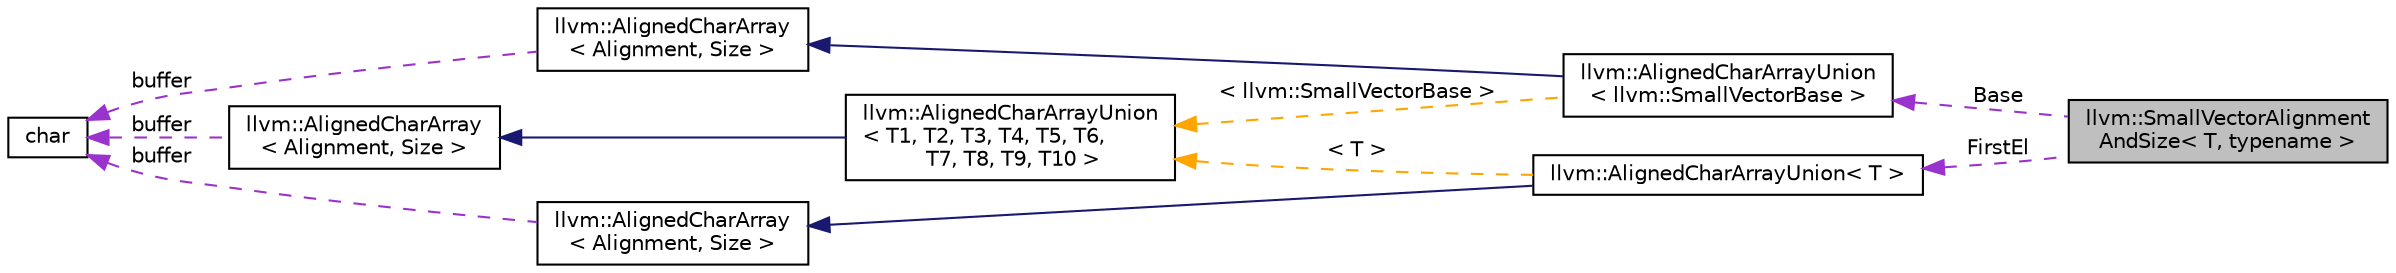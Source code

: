 digraph "llvm::SmallVectorAlignmentAndSize&lt; T, typename &gt;"
{
 // LATEX_PDF_SIZE
  bgcolor="transparent";
  edge [fontname="Helvetica",fontsize="10",labelfontname="Helvetica",labelfontsize="10"];
  node [fontname="Helvetica",fontsize="10",shape="box"];
  rankdir="LR";
  Node1 [label="llvm::SmallVectorAlignment\lAndSize\< T, typename \>",height=0.2,width=0.4,color="black", fillcolor="grey75", style="filled", fontcolor="black",tooltip="Figure out the offset of the first element."];
  Node2 -> Node1 [dir="back",color="darkorchid3",fontsize="10",style="dashed",label=" Base" ,fontname="Helvetica"];
  Node2 [label="llvm::AlignedCharArrayUnion\l\< llvm::SmallVectorBase \>",height=0.2,width=0.4,color="black",URL="$structllvm_1_1AlignedCharArrayUnion.html",tooltip=" "];
  Node3 -> Node2 [dir="back",color="midnightblue",fontsize="10",style="solid",fontname="Helvetica"];
  Node3 [label="llvm::AlignedCharArray\l\< Alignment, Size \>",height=0.2,width=0.4,color="black",URL="$structllvm_1_1AlignedCharArray.html",tooltip="Helper for building an aligned character array type."];
  Node4 -> Node3 [dir="back",color="darkorchid3",fontsize="10",style="dashed",label=" buffer" ,fontname="Helvetica"];
  Node4 [label="char",height=0.2,width=0.4,color="black",URL="$classchar.html",tooltip=" "];
  Node5 -> Node2 [dir="back",color="orange",fontsize="10",style="dashed",label=" \< llvm::SmallVectorBase \>" ,fontname="Helvetica"];
  Node5 [label="llvm::AlignedCharArrayUnion\l\< T1, T2, T3, T4, T5, T6,\l T7, T8, T9, T10 \>",height=0.2,width=0.4,color="black",URL="$structllvm_1_1AlignedCharArrayUnion.html",tooltip="This union template exposes a suitably aligned and sized character array member which can hold elemen..."];
  Node6 -> Node5 [dir="back",color="midnightblue",fontsize="10",style="solid",fontname="Helvetica"];
  Node6 [label="llvm::AlignedCharArray\l\< Alignment, Size \>",height=0.2,width=0.4,color="black",URL="$structllvm_1_1AlignedCharArray.html",tooltip="Helper for building an aligned character array type."];
  Node4 -> Node6 [dir="back",color="darkorchid3",fontsize="10",style="dashed",label=" buffer" ,fontname="Helvetica"];
  Node7 -> Node1 [dir="back",color="darkorchid3",fontsize="10",style="dashed",label=" FirstEl" ,fontname="Helvetica"];
  Node7 [label="llvm::AlignedCharArrayUnion\< T \>",height=0.2,width=0.4,color="black",URL="$structllvm_1_1AlignedCharArrayUnion.html",tooltip=" "];
  Node8 -> Node7 [dir="back",color="midnightblue",fontsize="10",style="solid",fontname="Helvetica"];
  Node8 [label="llvm::AlignedCharArray\l\< Alignment, Size \>",height=0.2,width=0.4,color="black",URL="$structllvm_1_1AlignedCharArray.html",tooltip="Helper for building an aligned character array type."];
  Node4 -> Node8 [dir="back",color="darkorchid3",fontsize="10",style="dashed",label=" buffer" ,fontname="Helvetica"];
  Node5 -> Node7 [dir="back",color="orange",fontsize="10",style="dashed",label=" \< T \>" ,fontname="Helvetica"];
}
